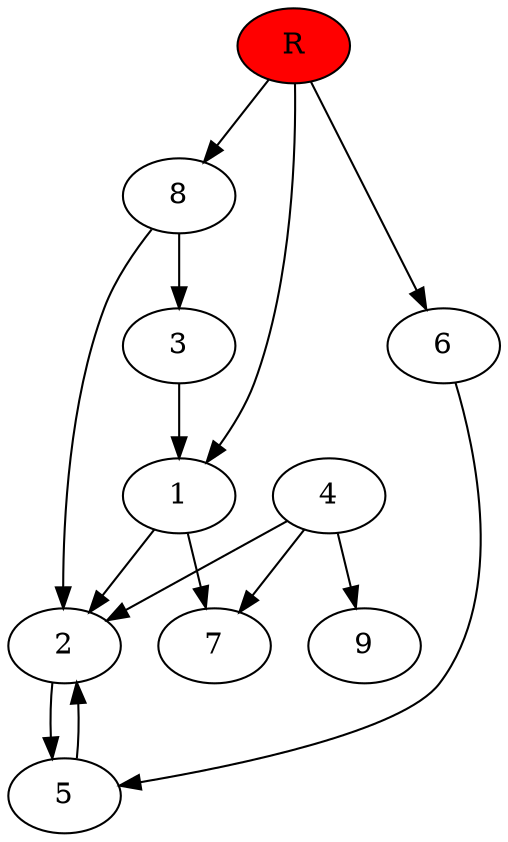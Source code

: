 digraph prb14081 {
	1
	2
	3
	4
	5
	6
	7
	8
	R [fillcolor="#ff0000" style=filled]
	1 -> 2
	1 -> 7
	2 -> 5
	3 -> 1
	4 -> 2
	4 -> 7
	4 -> 9
	5 -> 2
	6 -> 5
	8 -> 2
	8 -> 3
	R -> 1
	R -> 6
	R -> 8
}
